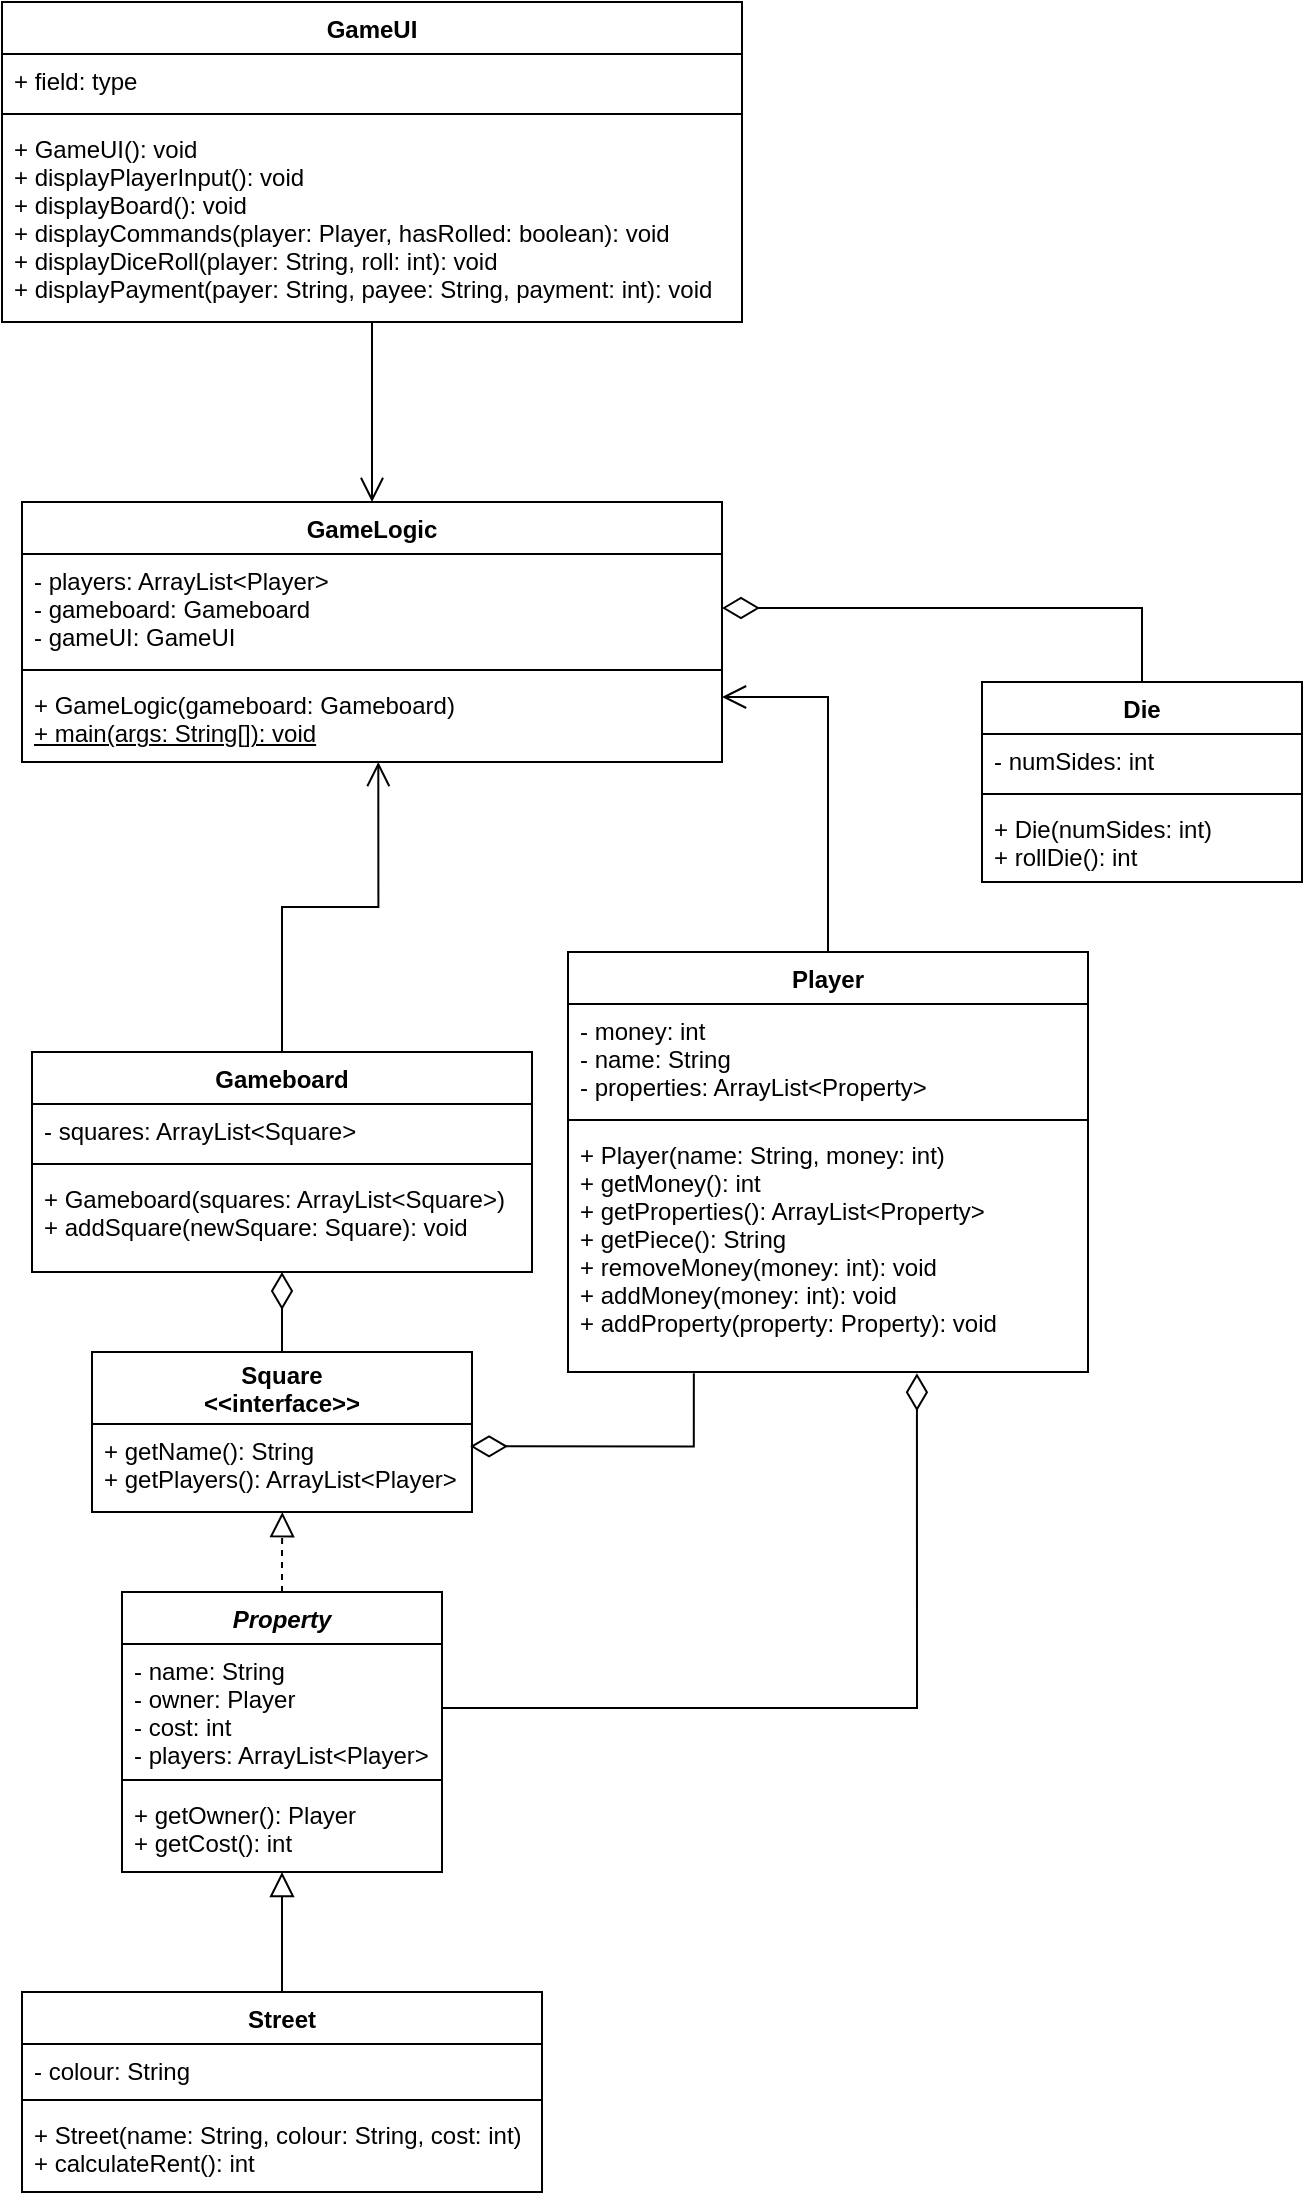 <mxfile version="15.5.6" type="github">
  <diagram id="C5RBs43oDa-KdzZeNtuy" name="Page-1">
    <mxGraphModel dx="2029" dy="813" grid="1" gridSize="10" guides="1" tooltips="1" connect="1" arrows="1" fold="1" page="1" pageScale="1" pageWidth="827" pageHeight="1169" math="0" shadow="0">
      <root>
        <mxCell id="WIyWlLk6GJQsqaUBKTNV-0" />
        <mxCell id="WIyWlLk6GJQsqaUBKTNV-1" parent="WIyWlLk6GJQsqaUBKTNV-0" />
        <mxCell id="paI8Il_EuwSy5qUbTORu-23" style="edgeStyle=orthogonalEdgeStyle;rounded=0;orthogonalLoop=1;jettySize=auto;html=1;exitX=0.5;exitY=0;exitDx=0;exitDy=0;entryX=0.509;entryY=1;entryDx=0;entryDy=0;entryPerimeter=0;endSize=10;endArrow=open;endFill=0;" edge="1" parent="WIyWlLk6GJQsqaUBKTNV-1" source="89V0pPBTU7u06rMjEI4J-0" target="89V0pPBTU7u06rMjEI4J-38">
          <mxGeometry relative="1" as="geometry" />
        </mxCell>
        <mxCell id="89V0pPBTU7u06rMjEI4J-0" value="Gameboard" style="swimlane;fontStyle=1;align=center;verticalAlign=top;childLayout=stackLayout;horizontal=1;startSize=26;horizontalStack=0;resizeParent=1;resizeParentMax=0;resizeLast=0;collapsible=1;marginBottom=0;" parent="WIyWlLk6GJQsqaUBKTNV-1" vertex="1">
          <mxGeometry x="145" y="585" width="250" height="110" as="geometry" />
        </mxCell>
        <mxCell id="89V0pPBTU7u06rMjEI4J-1" value="- squares: ArrayList&lt;Square&gt;" style="text;strokeColor=none;fillColor=none;align=left;verticalAlign=top;spacingLeft=4;spacingRight=4;overflow=hidden;rotatable=0;points=[[0,0.5],[1,0.5]];portConstraint=eastwest;" parent="89V0pPBTU7u06rMjEI4J-0" vertex="1">
          <mxGeometry y="26" width="250" height="26" as="geometry" />
        </mxCell>
        <mxCell id="89V0pPBTU7u06rMjEI4J-2" value="" style="line;strokeWidth=1;fillColor=none;align=left;verticalAlign=middle;spacingTop=-1;spacingLeft=3;spacingRight=3;rotatable=0;labelPosition=right;points=[];portConstraint=eastwest;" parent="89V0pPBTU7u06rMjEI4J-0" vertex="1">
          <mxGeometry y="52" width="250" height="8" as="geometry" />
        </mxCell>
        <mxCell id="89V0pPBTU7u06rMjEI4J-3" value="+ Gameboard(squares: ArrayList&lt;Square&gt;)&#xa;+ addSquare(newSquare: Square): void" style="text;strokeColor=none;fillColor=none;align=left;verticalAlign=top;spacingLeft=4;spacingRight=4;overflow=hidden;rotatable=0;points=[[0,0.5],[1,0.5]];portConstraint=eastwest;" parent="89V0pPBTU7u06rMjEI4J-0" vertex="1">
          <mxGeometry y="60" width="250" height="50" as="geometry" />
        </mxCell>
        <mxCell id="paI8Il_EuwSy5qUbTORu-20" style="edgeStyle=orthogonalEdgeStyle;rounded=0;orthogonalLoop=1;jettySize=auto;html=1;entryX=1;entryY=0.5;entryDx=0;entryDy=0;endArrow=diamondThin;endFill=0;endSize=16;" edge="1" parent="WIyWlLk6GJQsqaUBKTNV-1" source="89V0pPBTU7u06rMjEI4J-4" target="89V0pPBTU7u06rMjEI4J-36">
          <mxGeometry relative="1" as="geometry" />
        </mxCell>
        <mxCell id="89V0pPBTU7u06rMjEI4J-4" value="Die" style="swimlane;fontStyle=1;align=center;verticalAlign=top;childLayout=stackLayout;horizontal=1;startSize=26;horizontalStack=0;resizeParent=1;resizeParentMax=0;resizeLast=0;collapsible=1;marginBottom=0;" parent="WIyWlLk6GJQsqaUBKTNV-1" vertex="1">
          <mxGeometry x="620" y="400" width="160" height="100" as="geometry" />
        </mxCell>
        <mxCell id="89V0pPBTU7u06rMjEI4J-5" value="- numSides: int" style="text;strokeColor=none;fillColor=none;align=left;verticalAlign=top;spacingLeft=4;spacingRight=4;overflow=hidden;rotatable=0;points=[[0,0.5],[1,0.5]];portConstraint=eastwest;" parent="89V0pPBTU7u06rMjEI4J-4" vertex="1">
          <mxGeometry y="26" width="160" height="26" as="geometry" />
        </mxCell>
        <mxCell id="89V0pPBTU7u06rMjEI4J-6" value="" style="line;strokeWidth=1;fillColor=none;align=left;verticalAlign=middle;spacingTop=-1;spacingLeft=3;spacingRight=3;rotatable=0;labelPosition=right;points=[];portConstraint=eastwest;" parent="89V0pPBTU7u06rMjEI4J-4" vertex="1">
          <mxGeometry y="52" width="160" height="8" as="geometry" />
        </mxCell>
        <mxCell id="89V0pPBTU7u06rMjEI4J-7" value="+ Die(numSides: int)&#xa;+ rollDie(): int" style="text;strokeColor=none;fillColor=none;align=left;verticalAlign=top;spacingLeft=4;spacingRight=4;overflow=hidden;rotatable=0;points=[[0,0.5],[1,0.5]];portConstraint=eastwest;" parent="89V0pPBTU7u06rMjEI4J-4" vertex="1">
          <mxGeometry y="60" width="160" height="40" as="geometry" />
        </mxCell>
        <mxCell id="paI8Il_EuwSy5qUbTORu-21" style="edgeStyle=orthogonalEdgeStyle;rounded=0;orthogonalLoop=1;jettySize=auto;html=1;exitX=0.5;exitY=0;exitDx=0;exitDy=0;entryX=1;entryY=0.75;entryDx=0;entryDy=0;endSize=10;endArrow=open;endFill=0;strokeWidth=1;" edge="1" parent="WIyWlLk6GJQsqaUBKTNV-1" source="89V0pPBTU7u06rMjEI4J-8" target="89V0pPBTU7u06rMjEI4J-35">
          <mxGeometry relative="1" as="geometry" />
        </mxCell>
        <mxCell id="89V0pPBTU7u06rMjEI4J-8" value="Player" style="swimlane;fontStyle=1;align=center;verticalAlign=top;childLayout=stackLayout;horizontal=1;startSize=26;horizontalStack=0;resizeParent=1;resizeParentMax=0;resizeLast=0;collapsible=1;marginBottom=0;" parent="WIyWlLk6GJQsqaUBKTNV-1" vertex="1">
          <mxGeometry x="413" y="535" width="260" height="210" as="geometry" />
        </mxCell>
        <mxCell id="89V0pPBTU7u06rMjEI4J-9" value="- money: int&#xa;- name: String&#xa;- properties: ArrayList&lt;Property&gt;&#xa;" style="text;strokeColor=none;fillColor=none;align=left;verticalAlign=top;spacingLeft=4;spacingRight=4;overflow=hidden;rotatable=0;points=[[0,0.5],[1,0.5]];portConstraint=eastwest;" parent="89V0pPBTU7u06rMjEI4J-8" vertex="1">
          <mxGeometry y="26" width="260" height="54" as="geometry" />
        </mxCell>
        <mxCell id="89V0pPBTU7u06rMjEI4J-10" value="" style="line;strokeWidth=1;fillColor=none;align=left;verticalAlign=middle;spacingTop=-1;spacingLeft=3;spacingRight=3;rotatable=0;labelPosition=right;points=[];portConstraint=eastwest;" parent="89V0pPBTU7u06rMjEI4J-8" vertex="1">
          <mxGeometry y="80" width="260" height="8" as="geometry" />
        </mxCell>
        <mxCell id="89V0pPBTU7u06rMjEI4J-11" value="+ Player(name: String, money: int)&#xa;+ getMoney(): int&#xa;+ getProperties(): ArrayList&lt;Property&gt;&#xa;+ getPiece(): String&#xa;+ removeMoney(money: int): void&#xa;+ addMoney(money: int): void&#xa;+ addProperty(property: Property): void&#xa;" style="text;strokeColor=none;fillColor=none;align=left;verticalAlign=top;spacingLeft=4;spacingRight=4;overflow=hidden;rotatable=0;points=[[0,0.5],[1,0.5]];portConstraint=eastwest;" parent="89V0pPBTU7u06rMjEI4J-8" vertex="1">
          <mxGeometry y="88" width="260" height="122" as="geometry" />
        </mxCell>
        <mxCell id="paI8Il_EuwSy5qUbTORu-4" style="edgeStyle=orthogonalEdgeStyle;rounded=0;orthogonalLoop=1;jettySize=auto;html=1;exitX=0.5;exitY=0;exitDx=0;exitDy=0;entryX=0.5;entryY=1;entryDx=0;entryDy=0;entryPerimeter=0;endArrow=block;endFill=0;endSize=10;" edge="1" parent="WIyWlLk6GJQsqaUBKTNV-1" source="89V0pPBTU7u06rMjEI4J-24" target="89V0pPBTU7u06rMjEI4J-52">
          <mxGeometry relative="1" as="geometry">
            <mxPoint x="270.058" y="1015" as="targetPoint" />
          </mxGeometry>
        </mxCell>
        <mxCell id="89V0pPBTU7u06rMjEI4J-24" value="Street" style="swimlane;fontStyle=1;align=center;verticalAlign=top;childLayout=stackLayout;horizontal=1;startSize=26;horizontalStack=0;resizeParent=1;resizeParentMax=0;resizeLast=0;collapsible=1;marginBottom=0;" parent="WIyWlLk6GJQsqaUBKTNV-1" vertex="1">
          <mxGeometry x="140" y="1055" width="260" height="100" as="geometry" />
        </mxCell>
        <mxCell id="89V0pPBTU7u06rMjEI4J-25" value="- colour: String" style="text;strokeColor=none;fillColor=none;align=left;verticalAlign=top;spacingLeft=4;spacingRight=4;overflow=hidden;rotatable=0;points=[[0,0.5],[1,0.5]];portConstraint=eastwest;" parent="89V0pPBTU7u06rMjEI4J-24" vertex="1">
          <mxGeometry y="26" width="260" height="24" as="geometry" />
        </mxCell>
        <mxCell id="89V0pPBTU7u06rMjEI4J-26" value="" style="line;strokeWidth=1;fillColor=none;align=left;verticalAlign=middle;spacingTop=-1;spacingLeft=3;spacingRight=3;rotatable=0;labelPosition=right;points=[];portConstraint=eastwest;" parent="89V0pPBTU7u06rMjEI4J-24" vertex="1">
          <mxGeometry y="50" width="260" height="8" as="geometry" />
        </mxCell>
        <mxCell id="89V0pPBTU7u06rMjEI4J-27" value="+ Street(name: String, colour: String, cost: int)&#xa;+ calculateRent(): int" style="text;strokeColor=none;fillColor=none;align=left;verticalAlign=top;spacingLeft=4;spacingRight=4;overflow=hidden;rotatable=0;points=[[0,0.5],[1,0.5]];portConstraint=eastwest;" parent="89V0pPBTU7u06rMjEI4J-24" vertex="1">
          <mxGeometry y="58" width="260" height="42" as="geometry" />
        </mxCell>
        <mxCell id="89V0pPBTU7u06rMjEI4J-35" value="GameLogic" style="swimlane;fontStyle=1;align=center;verticalAlign=top;childLayout=stackLayout;horizontal=1;startSize=26;horizontalStack=0;resizeParent=1;resizeParentMax=0;resizeLast=0;collapsible=1;marginBottom=0;" parent="WIyWlLk6GJQsqaUBKTNV-1" vertex="1">
          <mxGeometry x="140" y="310" width="350" height="130" as="geometry" />
        </mxCell>
        <mxCell id="89V0pPBTU7u06rMjEI4J-36" value="- players: ArrayList&lt;Player&gt;&#xa;- gameboard: Gameboard&#xa;- gameUI: GameUI&#xa;" style="text;strokeColor=none;fillColor=none;align=left;verticalAlign=top;spacingLeft=4;spacingRight=4;overflow=hidden;rotatable=0;points=[[0,0.5],[1,0.5]];portConstraint=eastwest;" parent="89V0pPBTU7u06rMjEI4J-35" vertex="1">
          <mxGeometry y="26" width="350" height="54" as="geometry" />
        </mxCell>
        <mxCell id="89V0pPBTU7u06rMjEI4J-37" value="" style="line;strokeWidth=1;fillColor=none;align=left;verticalAlign=middle;spacingTop=-1;spacingLeft=3;spacingRight=3;rotatable=0;labelPosition=right;points=[];portConstraint=eastwest;" parent="89V0pPBTU7u06rMjEI4J-35" vertex="1">
          <mxGeometry y="80" width="350" height="8" as="geometry" />
        </mxCell>
        <mxCell id="89V0pPBTU7u06rMjEI4J-38" value="&lt;div&gt;+ GameLogic(gameboard: Gameboard)&lt;/div&gt;&lt;u&gt;+ main(args: String[]): void&lt;/u&gt;" style="text;strokeColor=none;fillColor=none;align=left;verticalAlign=top;spacingLeft=4;spacingRight=4;overflow=hidden;rotatable=0;points=[[0,0.5],[1,0.5]];portConstraint=eastwest;fontStyle=0;html=1;" parent="89V0pPBTU7u06rMjEI4J-35" vertex="1">
          <mxGeometry y="88" width="350" height="42" as="geometry" />
        </mxCell>
        <mxCell id="89V0pPBTU7u06rMjEI4J-44" style="edgeStyle=orthogonalEdgeStyle;rounded=0;orthogonalLoop=1;jettySize=auto;html=1;exitX=0.5;exitY=0;exitDx=0;exitDy=0;entryX=0.5;entryY=1;entryDx=0;entryDy=0;endSize=16;endArrow=diamondThin;endFill=0;startSize=6;" parent="WIyWlLk6GJQsqaUBKTNV-1" source="paI8Il_EuwSy5qUbTORu-11" target="89V0pPBTU7u06rMjEI4J-0" edge="1">
          <mxGeometry relative="1" as="geometry">
            <mxPoint x="270" y="735" as="sourcePoint" />
          </mxGeometry>
        </mxCell>
        <mxCell id="paI8Il_EuwSy5qUbTORu-15" style="edgeStyle=orthogonalEdgeStyle;rounded=0;orthogonalLoop=1;jettySize=auto;html=1;entryX=0.501;entryY=1.001;entryDx=0;entryDy=0;entryPerimeter=0;dashed=1;endArrow=block;endFill=0;endSize=10;" edge="1" parent="WIyWlLk6GJQsqaUBKTNV-1" source="89V0pPBTU7u06rMjEI4J-49" target="paI8Il_EuwSy5qUbTORu-12">
          <mxGeometry relative="1" as="geometry">
            <mxPoint x="270" y="805" as="targetPoint" />
          </mxGeometry>
        </mxCell>
        <mxCell id="89V0pPBTU7u06rMjEI4J-49" value="Property" style="swimlane;fontStyle=3;align=center;verticalAlign=top;childLayout=stackLayout;horizontal=1;startSize=26;horizontalStack=0;resizeParent=1;resizeParentMax=0;resizeLast=0;collapsible=1;marginBottom=0;" parent="WIyWlLk6GJQsqaUBKTNV-1" vertex="1">
          <mxGeometry x="190" y="855" width="160" height="140" as="geometry" />
        </mxCell>
        <mxCell id="89V0pPBTU7u06rMjEI4J-50" value="- name: String&#xa;- owner: Player&#xa;- cost: int&#xa;- players: ArrayList&lt;Player&gt;&#xa;" style="text;strokeColor=none;fillColor=none;align=left;verticalAlign=top;spacingLeft=4;spacingRight=4;overflow=hidden;rotatable=0;points=[[0,0.5],[1,0.5]];portConstraint=eastwest;" parent="89V0pPBTU7u06rMjEI4J-49" vertex="1">
          <mxGeometry y="26" width="160" height="64" as="geometry" />
        </mxCell>
        <mxCell id="89V0pPBTU7u06rMjEI4J-51" value="" style="line;strokeWidth=1;fillColor=none;align=left;verticalAlign=middle;spacingTop=-1;spacingLeft=3;spacingRight=3;rotatable=0;labelPosition=right;points=[];portConstraint=eastwest;" parent="89V0pPBTU7u06rMjEI4J-49" vertex="1">
          <mxGeometry y="90" width="160" height="8" as="geometry" />
        </mxCell>
        <mxCell id="89V0pPBTU7u06rMjEI4J-52" value="+ getOwner(): Player&#xa;+ getCost(): int&#xa;" style="text;strokeColor=none;fillColor=none;align=left;verticalAlign=top;spacingLeft=4;spacingRight=4;overflow=hidden;rotatable=0;points=[[0,0.5],[1,0.5]];portConstraint=eastwest;" parent="89V0pPBTU7u06rMjEI4J-49" vertex="1">
          <mxGeometry y="98" width="160" height="42" as="geometry" />
        </mxCell>
        <mxCell id="paI8Il_EuwSy5qUbTORu-11" value="Square&#xa;&lt;&lt;interface&gt;&gt;" style="swimlane;fontStyle=1;childLayout=stackLayout;horizontal=1;startSize=36;fillColor=none;horizontalStack=0;resizeParent=1;resizeParentMax=0;resizeLast=0;collapsible=1;marginBottom=0;" vertex="1" parent="WIyWlLk6GJQsqaUBKTNV-1">
          <mxGeometry x="175" y="735" width="190" height="80" as="geometry" />
        </mxCell>
        <mxCell id="paI8Il_EuwSy5qUbTORu-12" value="+ getName(): String&#xa;+ getPlayers(): ArrayList&lt;Player&gt;&#xa;" style="text;strokeColor=none;fillColor=none;align=left;verticalAlign=top;spacingLeft=4;spacingRight=4;overflow=hidden;rotatable=0;points=[[0,0.5],[1,0.5]];portConstraint=eastwest;" vertex="1" parent="paI8Il_EuwSy5qUbTORu-11">
          <mxGeometry y="36" width="190" height="44" as="geometry" />
        </mxCell>
        <mxCell id="paI8Il_EuwSy5qUbTORu-25" style="edgeStyle=orthogonalEdgeStyle;rounded=0;orthogonalLoop=1;jettySize=auto;html=1;exitX=0.5;exitY=1;exitDx=0;exitDy=0;entryX=0.5;entryY=0;entryDx=0;entryDy=0;endArrow=open;endFill=0;startSize=6;endSize=10;strokeWidth=1;" edge="1" parent="WIyWlLk6GJQsqaUBKTNV-1" source="paI8Il_EuwSy5qUbTORu-16" target="89V0pPBTU7u06rMjEI4J-35">
          <mxGeometry relative="1" as="geometry" />
        </mxCell>
        <mxCell id="paI8Il_EuwSy5qUbTORu-16" value="GameUI" style="swimlane;fontStyle=1;align=center;verticalAlign=top;childLayout=stackLayout;horizontal=1;startSize=26;horizontalStack=0;resizeParent=1;resizeParentMax=0;resizeLast=0;collapsible=1;marginBottom=0;" vertex="1" parent="WIyWlLk6GJQsqaUBKTNV-1">
          <mxGeometry x="130" y="60" width="370" height="160" as="geometry" />
        </mxCell>
        <mxCell id="paI8Il_EuwSy5qUbTORu-17" value="+ field: type" style="text;strokeColor=none;fillColor=none;align=left;verticalAlign=top;spacingLeft=4;spacingRight=4;overflow=hidden;rotatable=0;points=[[0,0.5],[1,0.5]];portConstraint=eastwest;" vertex="1" parent="paI8Il_EuwSy5qUbTORu-16">
          <mxGeometry y="26" width="370" height="26" as="geometry" />
        </mxCell>
        <mxCell id="paI8Il_EuwSy5qUbTORu-18" value="" style="line;strokeWidth=1;fillColor=none;align=left;verticalAlign=middle;spacingTop=-1;spacingLeft=3;spacingRight=3;rotatable=0;labelPosition=right;points=[];portConstraint=eastwest;" vertex="1" parent="paI8Il_EuwSy5qUbTORu-16">
          <mxGeometry y="52" width="370" height="8" as="geometry" />
        </mxCell>
        <mxCell id="paI8Il_EuwSy5qUbTORu-19" value="+ GameUI(): void&#xa;+ displayPlayerInput(): void&#xa;+ displayBoard(): void&#xa;+ displayCommands(player: Player, hasRolled: boolean): void&#xa;+ displayDiceRoll(player: String, roll: int): void&#xa;+ displayPayment(payer: String, payee: String, payment: int): void&#xa;&#xa;&#xa;1&#xa;&#xa;" style="text;strokeColor=none;fillColor=none;align=left;verticalAlign=top;spacingLeft=4;spacingRight=4;overflow=hidden;rotatable=0;points=[[0,0.5],[1,0.5]];portConstraint=eastwest;" vertex="1" parent="paI8Il_EuwSy5qUbTORu-16">
          <mxGeometry y="60" width="370" height="100" as="geometry" />
        </mxCell>
        <mxCell id="paI8Il_EuwSy5qUbTORu-28" style="edgeStyle=orthogonalEdgeStyle;rounded=0;orthogonalLoop=1;jettySize=auto;html=1;exitX=1;exitY=0.5;exitDx=0;exitDy=0;entryX=0.671;entryY=1.005;entryDx=0;entryDy=0;entryPerimeter=0;startArrow=none;startFill=0;endArrow=diamondThin;endFill=0;startSize=6;endSize=16;targetPerimeterSpacing=16;strokeWidth=1;" edge="1" parent="WIyWlLk6GJQsqaUBKTNV-1" source="89V0pPBTU7u06rMjEI4J-50" target="89V0pPBTU7u06rMjEI4J-11">
          <mxGeometry relative="1" as="geometry" />
        </mxCell>
        <mxCell id="paI8Il_EuwSy5qUbTORu-29" style="edgeStyle=orthogonalEdgeStyle;rounded=0;orthogonalLoop=1;jettySize=auto;html=1;entryX=0.995;entryY=0.254;entryDx=0;entryDy=0;entryPerimeter=0;startArrow=none;startFill=0;endArrow=diamondThin;endFill=0;startSize=6;endSize=16;targetPerimeterSpacing=16;strokeWidth=1;exitX=0.242;exitY=1.005;exitDx=0;exitDy=0;exitPerimeter=0;" edge="1" parent="WIyWlLk6GJQsqaUBKTNV-1" source="89V0pPBTU7u06rMjEI4J-11" target="paI8Il_EuwSy5qUbTORu-12">
          <mxGeometry relative="1" as="geometry" />
        </mxCell>
      </root>
    </mxGraphModel>
  </diagram>
</mxfile>
